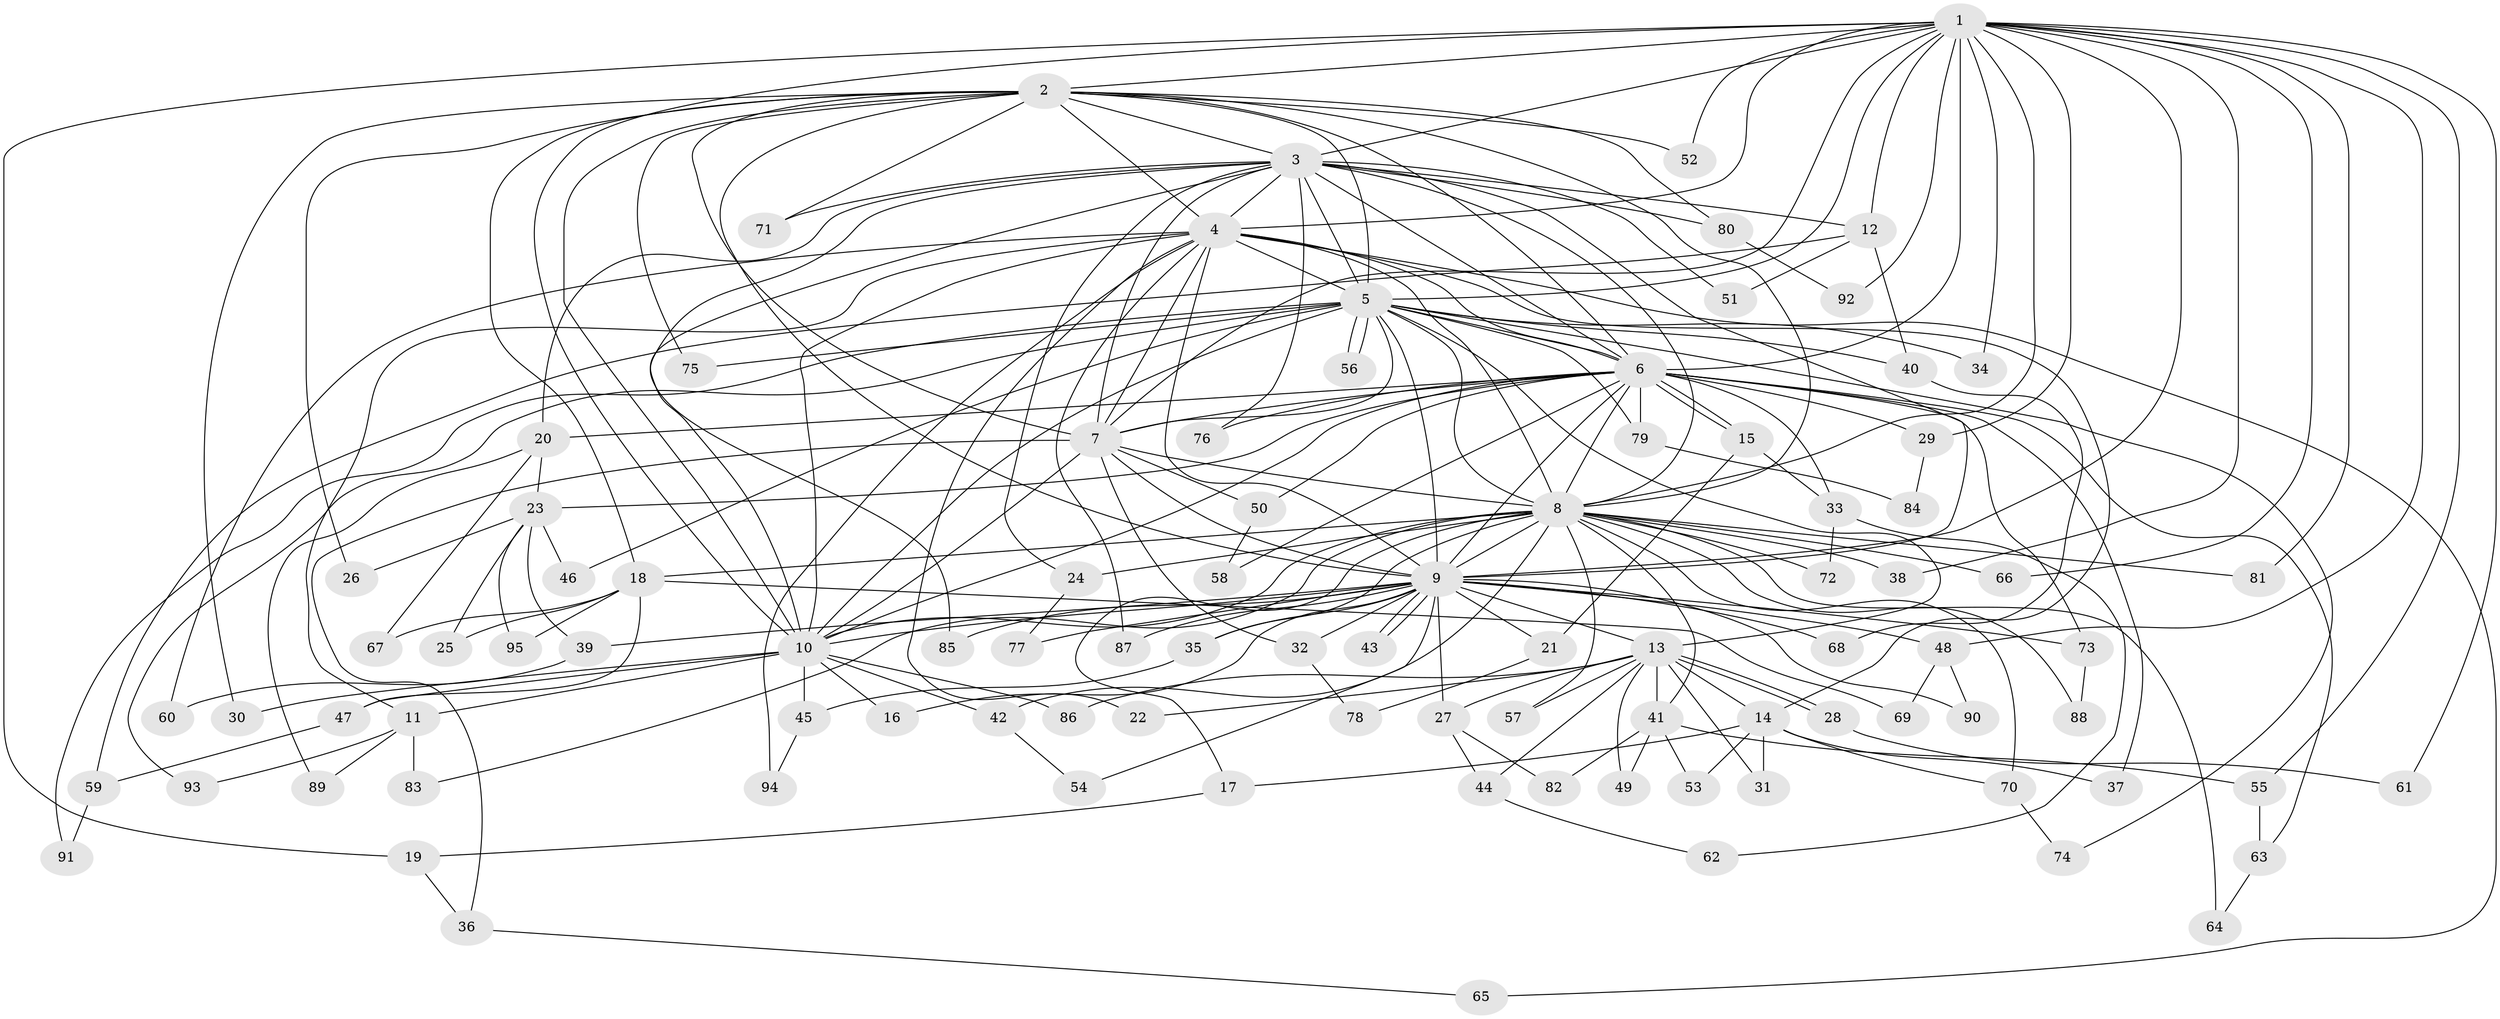 // coarse degree distribution, {19: 0.014492753623188406, 14: 0.028985507246376812, 29: 0.014492753623188406, 17: 0.014492753623188406, 18: 0.014492753623188406, 12: 0.028985507246376812, 24: 0.014492753623188406, 15: 0.014492753623188406, 5: 0.043478260869565216, 4: 0.07246376811594203, 6: 0.014492753623188406, 2: 0.5072463768115942, 7: 0.043478260869565216, 3: 0.17391304347826086}
// Generated by graph-tools (version 1.1) at 2025/51/02/27/25 19:51:48]
// undirected, 95 vertices, 215 edges
graph export_dot {
graph [start="1"]
  node [color=gray90,style=filled];
  1;
  2;
  3;
  4;
  5;
  6;
  7;
  8;
  9;
  10;
  11;
  12;
  13;
  14;
  15;
  16;
  17;
  18;
  19;
  20;
  21;
  22;
  23;
  24;
  25;
  26;
  27;
  28;
  29;
  30;
  31;
  32;
  33;
  34;
  35;
  36;
  37;
  38;
  39;
  40;
  41;
  42;
  43;
  44;
  45;
  46;
  47;
  48;
  49;
  50;
  51;
  52;
  53;
  54;
  55;
  56;
  57;
  58;
  59;
  60;
  61;
  62;
  63;
  64;
  65;
  66;
  67;
  68;
  69;
  70;
  71;
  72;
  73;
  74;
  75;
  76;
  77;
  78;
  79;
  80;
  81;
  82;
  83;
  84;
  85;
  86;
  87;
  88;
  89;
  90;
  91;
  92;
  93;
  94;
  95;
  1 -- 2;
  1 -- 3;
  1 -- 4;
  1 -- 5;
  1 -- 6;
  1 -- 7;
  1 -- 8;
  1 -- 9;
  1 -- 10;
  1 -- 12;
  1 -- 19;
  1 -- 29;
  1 -- 34;
  1 -- 38;
  1 -- 48;
  1 -- 52;
  1 -- 55;
  1 -- 61;
  1 -- 66;
  1 -- 81;
  1 -- 92;
  2 -- 3;
  2 -- 4;
  2 -- 5;
  2 -- 6;
  2 -- 7;
  2 -- 8;
  2 -- 9;
  2 -- 10;
  2 -- 18;
  2 -- 26;
  2 -- 30;
  2 -- 52;
  2 -- 71;
  2 -- 75;
  2 -- 80;
  3 -- 4;
  3 -- 5;
  3 -- 6;
  3 -- 7;
  3 -- 8;
  3 -- 9;
  3 -- 10;
  3 -- 12;
  3 -- 20;
  3 -- 24;
  3 -- 51;
  3 -- 71;
  3 -- 76;
  3 -- 80;
  3 -- 85;
  4 -- 5;
  4 -- 6;
  4 -- 7;
  4 -- 8;
  4 -- 9;
  4 -- 10;
  4 -- 11;
  4 -- 14;
  4 -- 22;
  4 -- 60;
  4 -- 65;
  4 -- 87;
  4 -- 94;
  5 -- 6;
  5 -- 7;
  5 -- 8;
  5 -- 9;
  5 -- 10;
  5 -- 13;
  5 -- 34;
  5 -- 40;
  5 -- 46;
  5 -- 56;
  5 -- 56;
  5 -- 74;
  5 -- 75;
  5 -- 79;
  5 -- 91;
  5 -- 93;
  6 -- 7;
  6 -- 8;
  6 -- 9;
  6 -- 10;
  6 -- 15;
  6 -- 15;
  6 -- 20;
  6 -- 23;
  6 -- 29;
  6 -- 33;
  6 -- 37;
  6 -- 50;
  6 -- 58;
  6 -- 63;
  6 -- 73;
  6 -- 76;
  6 -- 79;
  7 -- 8;
  7 -- 9;
  7 -- 10;
  7 -- 32;
  7 -- 36;
  7 -- 50;
  8 -- 9;
  8 -- 10;
  8 -- 17;
  8 -- 18;
  8 -- 24;
  8 -- 35;
  8 -- 38;
  8 -- 41;
  8 -- 42;
  8 -- 57;
  8 -- 64;
  8 -- 66;
  8 -- 70;
  8 -- 72;
  8 -- 81;
  8 -- 83;
  8 -- 88;
  9 -- 10;
  9 -- 13;
  9 -- 16;
  9 -- 21;
  9 -- 27;
  9 -- 32;
  9 -- 35;
  9 -- 39;
  9 -- 43;
  9 -- 43;
  9 -- 48;
  9 -- 54;
  9 -- 68;
  9 -- 73;
  9 -- 77;
  9 -- 85;
  9 -- 87;
  9 -- 90;
  10 -- 11;
  10 -- 16;
  10 -- 30;
  10 -- 42;
  10 -- 45;
  10 -- 47;
  10 -- 86;
  11 -- 83;
  11 -- 89;
  11 -- 93;
  12 -- 40;
  12 -- 51;
  12 -- 59;
  13 -- 14;
  13 -- 22;
  13 -- 27;
  13 -- 28;
  13 -- 28;
  13 -- 31;
  13 -- 41;
  13 -- 44;
  13 -- 49;
  13 -- 57;
  13 -- 86;
  14 -- 17;
  14 -- 31;
  14 -- 37;
  14 -- 53;
  14 -- 70;
  15 -- 21;
  15 -- 33;
  17 -- 19;
  18 -- 25;
  18 -- 47;
  18 -- 67;
  18 -- 69;
  18 -- 95;
  19 -- 36;
  20 -- 23;
  20 -- 67;
  20 -- 89;
  21 -- 78;
  23 -- 25;
  23 -- 26;
  23 -- 39;
  23 -- 46;
  23 -- 95;
  24 -- 77;
  27 -- 44;
  27 -- 82;
  28 -- 61;
  29 -- 84;
  32 -- 78;
  33 -- 62;
  33 -- 72;
  35 -- 45;
  36 -- 65;
  39 -- 60;
  40 -- 68;
  41 -- 49;
  41 -- 53;
  41 -- 55;
  41 -- 82;
  42 -- 54;
  44 -- 62;
  45 -- 94;
  47 -- 59;
  48 -- 69;
  48 -- 90;
  50 -- 58;
  55 -- 63;
  59 -- 91;
  63 -- 64;
  70 -- 74;
  73 -- 88;
  79 -- 84;
  80 -- 92;
}
